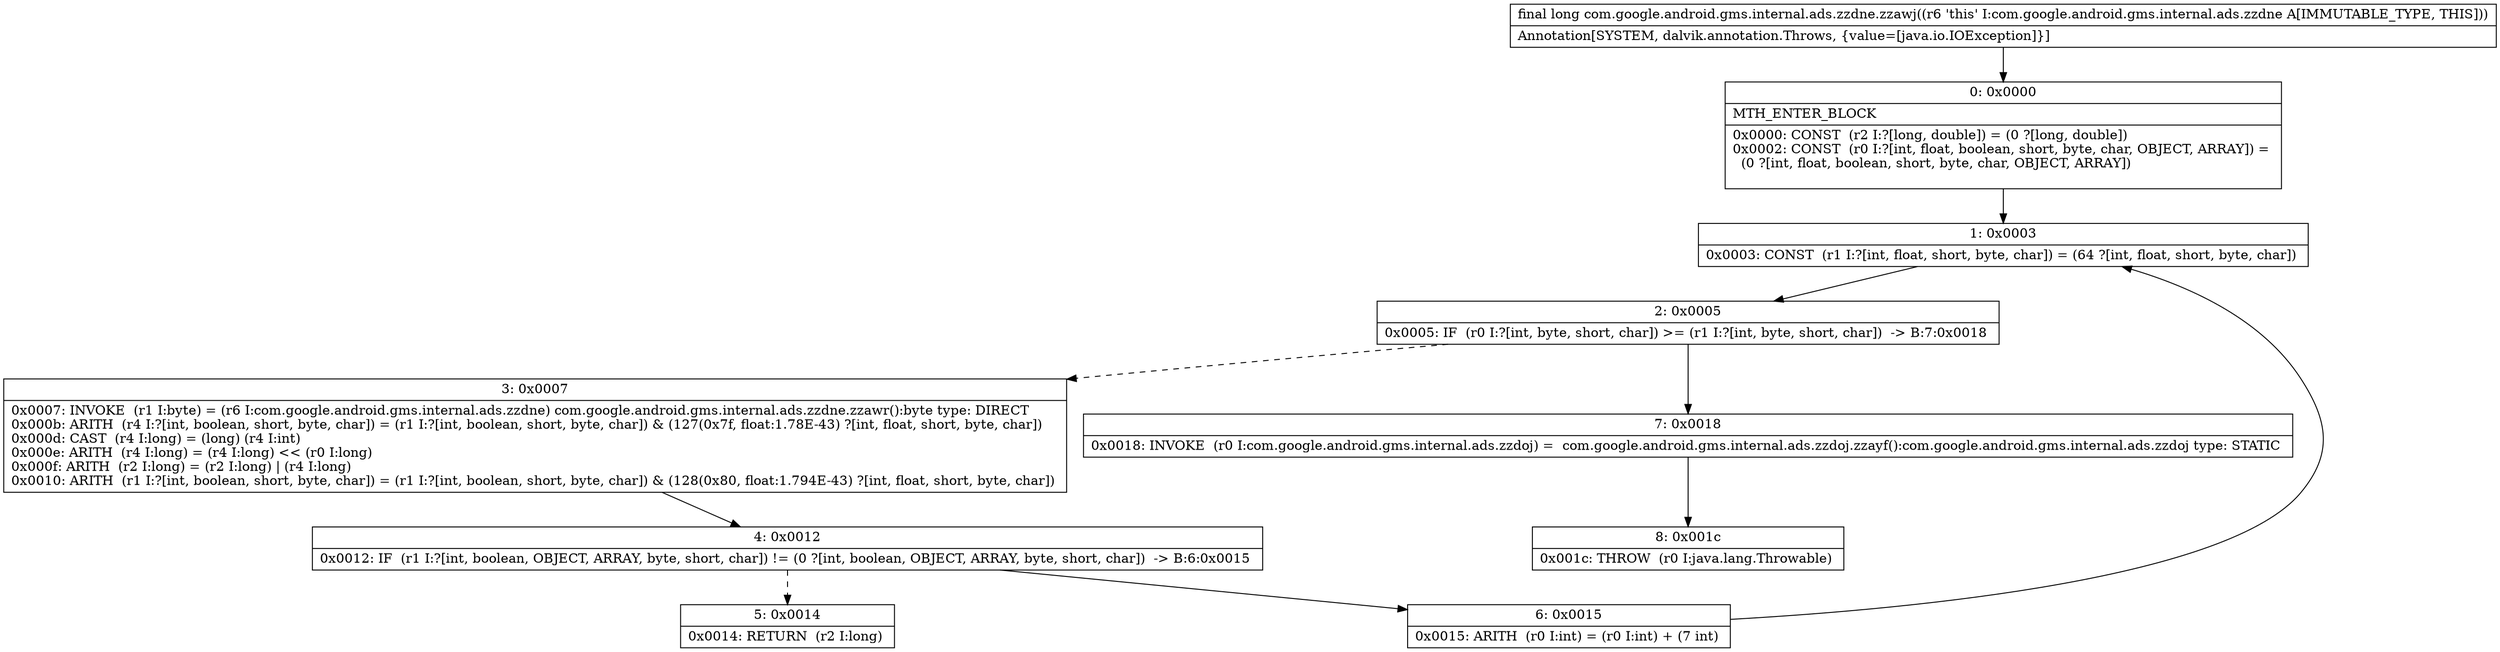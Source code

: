 digraph "CFG forcom.google.android.gms.internal.ads.zzdne.zzawj()J" {
Node_0 [shape=record,label="{0\:\ 0x0000|MTH_ENTER_BLOCK\l|0x0000: CONST  (r2 I:?[long, double]) = (0 ?[long, double]) \l0x0002: CONST  (r0 I:?[int, float, boolean, short, byte, char, OBJECT, ARRAY]) = \l  (0 ?[int, float, boolean, short, byte, char, OBJECT, ARRAY])\l \l}"];
Node_1 [shape=record,label="{1\:\ 0x0003|0x0003: CONST  (r1 I:?[int, float, short, byte, char]) = (64 ?[int, float, short, byte, char]) \l}"];
Node_2 [shape=record,label="{2\:\ 0x0005|0x0005: IF  (r0 I:?[int, byte, short, char]) \>= (r1 I:?[int, byte, short, char])  \-\> B:7:0x0018 \l}"];
Node_3 [shape=record,label="{3\:\ 0x0007|0x0007: INVOKE  (r1 I:byte) = (r6 I:com.google.android.gms.internal.ads.zzdne) com.google.android.gms.internal.ads.zzdne.zzawr():byte type: DIRECT \l0x000b: ARITH  (r4 I:?[int, boolean, short, byte, char]) = (r1 I:?[int, boolean, short, byte, char]) & (127(0x7f, float:1.78E\-43) ?[int, float, short, byte, char]) \l0x000d: CAST  (r4 I:long) = (long) (r4 I:int) \l0x000e: ARITH  (r4 I:long) = (r4 I:long) \<\< (r0 I:long) \l0x000f: ARITH  (r2 I:long) = (r2 I:long) \| (r4 I:long) \l0x0010: ARITH  (r1 I:?[int, boolean, short, byte, char]) = (r1 I:?[int, boolean, short, byte, char]) & (128(0x80, float:1.794E\-43) ?[int, float, short, byte, char]) \l}"];
Node_4 [shape=record,label="{4\:\ 0x0012|0x0012: IF  (r1 I:?[int, boolean, OBJECT, ARRAY, byte, short, char]) != (0 ?[int, boolean, OBJECT, ARRAY, byte, short, char])  \-\> B:6:0x0015 \l}"];
Node_5 [shape=record,label="{5\:\ 0x0014|0x0014: RETURN  (r2 I:long) \l}"];
Node_6 [shape=record,label="{6\:\ 0x0015|0x0015: ARITH  (r0 I:int) = (r0 I:int) + (7 int) \l}"];
Node_7 [shape=record,label="{7\:\ 0x0018|0x0018: INVOKE  (r0 I:com.google.android.gms.internal.ads.zzdoj) =  com.google.android.gms.internal.ads.zzdoj.zzayf():com.google.android.gms.internal.ads.zzdoj type: STATIC \l}"];
Node_8 [shape=record,label="{8\:\ 0x001c|0x001c: THROW  (r0 I:java.lang.Throwable) \l}"];
MethodNode[shape=record,label="{final long com.google.android.gms.internal.ads.zzdne.zzawj((r6 'this' I:com.google.android.gms.internal.ads.zzdne A[IMMUTABLE_TYPE, THIS]))  | Annotation[SYSTEM, dalvik.annotation.Throws, \{value=[java.io.IOException]\}]\l}"];
MethodNode -> Node_0;
Node_0 -> Node_1;
Node_1 -> Node_2;
Node_2 -> Node_3[style=dashed];
Node_2 -> Node_7;
Node_3 -> Node_4;
Node_4 -> Node_5[style=dashed];
Node_4 -> Node_6;
Node_6 -> Node_1;
Node_7 -> Node_8;
}

